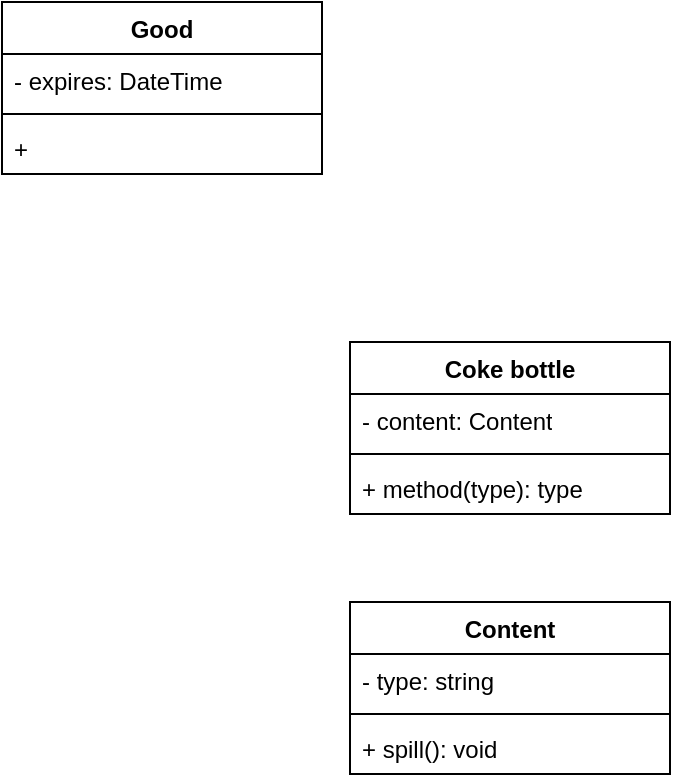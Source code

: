 <mxfile version="22.0.0" type="github">
  <diagram name="Strona-1" id="3vI-Z93XGPY2M-o-T-1S">
    <mxGraphModel dx="1386" dy="1954" grid="1" gridSize="10" guides="1" tooltips="1" connect="1" arrows="1" fold="1" page="1" pageScale="1" pageWidth="827" pageHeight="1169" math="0" shadow="0">
      <root>
        <mxCell id="0" />
        <mxCell id="1" parent="0" />
        <mxCell id="5Ggx0vt6isy3eeLft-i8-6" value="Coke bottle" style="swimlane;fontStyle=1;align=center;verticalAlign=top;childLayout=stackLayout;horizontal=1;startSize=26;horizontalStack=0;resizeParent=1;resizeParentMax=0;resizeLast=0;collapsible=1;marginBottom=0;whiteSpace=wrap;html=1;" vertex="1" parent="1">
          <mxGeometry x="334" y="40" width="160" height="86" as="geometry" />
        </mxCell>
        <mxCell id="5Ggx0vt6isy3eeLft-i8-7" value="- content: Content" style="text;strokeColor=none;fillColor=none;align=left;verticalAlign=top;spacingLeft=4;spacingRight=4;overflow=hidden;rotatable=0;points=[[0,0.5],[1,0.5]];portConstraint=eastwest;whiteSpace=wrap;html=1;" vertex="1" parent="5Ggx0vt6isy3eeLft-i8-6">
          <mxGeometry y="26" width="160" height="26" as="geometry" />
        </mxCell>
        <mxCell id="5Ggx0vt6isy3eeLft-i8-8" value="" style="line;strokeWidth=1;fillColor=none;align=left;verticalAlign=middle;spacingTop=-1;spacingLeft=3;spacingRight=3;rotatable=0;labelPosition=right;points=[];portConstraint=eastwest;strokeColor=inherit;" vertex="1" parent="5Ggx0vt6isy3eeLft-i8-6">
          <mxGeometry y="52" width="160" height="8" as="geometry" />
        </mxCell>
        <mxCell id="5Ggx0vt6isy3eeLft-i8-9" value="+ method(type): type" style="text;strokeColor=none;fillColor=none;align=left;verticalAlign=top;spacingLeft=4;spacingRight=4;overflow=hidden;rotatable=0;points=[[0,0.5],[1,0.5]];portConstraint=eastwest;whiteSpace=wrap;html=1;" vertex="1" parent="5Ggx0vt6isy3eeLft-i8-6">
          <mxGeometry y="60" width="160" height="26" as="geometry" />
        </mxCell>
        <mxCell id="5Ggx0vt6isy3eeLft-i8-22" value="Good" style="swimlane;fontStyle=1;align=center;verticalAlign=top;childLayout=stackLayout;horizontal=1;startSize=26;horizontalStack=0;resizeParent=1;resizeParentMax=0;resizeLast=0;collapsible=1;marginBottom=0;whiteSpace=wrap;html=1;" vertex="1" parent="1">
          <mxGeometry x="160" y="-130" width="160" height="86" as="geometry" />
        </mxCell>
        <mxCell id="5Ggx0vt6isy3eeLft-i8-23" value="- expires: DateTime" style="text;strokeColor=none;fillColor=none;align=left;verticalAlign=top;spacingLeft=4;spacingRight=4;overflow=hidden;rotatable=0;points=[[0,0.5],[1,0.5]];portConstraint=eastwest;whiteSpace=wrap;html=1;" vertex="1" parent="5Ggx0vt6isy3eeLft-i8-22">
          <mxGeometry y="26" width="160" height="26" as="geometry" />
        </mxCell>
        <mxCell id="5Ggx0vt6isy3eeLft-i8-24" value="" style="line;strokeWidth=1;fillColor=none;align=left;verticalAlign=middle;spacingTop=-1;spacingLeft=3;spacingRight=3;rotatable=0;labelPosition=right;points=[];portConstraint=eastwest;strokeColor=inherit;" vertex="1" parent="5Ggx0vt6isy3eeLft-i8-22">
          <mxGeometry y="52" width="160" height="8" as="geometry" />
        </mxCell>
        <mxCell id="5Ggx0vt6isy3eeLft-i8-25" value="+&amp;nbsp;" style="text;strokeColor=none;fillColor=none;align=left;verticalAlign=top;spacingLeft=4;spacingRight=4;overflow=hidden;rotatable=0;points=[[0,0.5],[1,0.5]];portConstraint=eastwest;whiteSpace=wrap;html=1;" vertex="1" parent="5Ggx0vt6isy3eeLft-i8-22">
          <mxGeometry y="60" width="160" height="26" as="geometry" />
        </mxCell>
        <mxCell id="5Ggx0vt6isy3eeLft-i8-26" value="Content" style="swimlane;fontStyle=1;align=center;verticalAlign=top;childLayout=stackLayout;horizontal=1;startSize=26;horizontalStack=0;resizeParent=1;resizeParentMax=0;resizeLast=0;collapsible=1;marginBottom=0;whiteSpace=wrap;html=1;" vertex="1" parent="1">
          <mxGeometry x="334" y="170" width="160" height="86" as="geometry" />
        </mxCell>
        <mxCell id="5Ggx0vt6isy3eeLft-i8-27" value="- type: string" style="text;strokeColor=none;fillColor=none;align=left;verticalAlign=top;spacingLeft=4;spacingRight=4;overflow=hidden;rotatable=0;points=[[0,0.5],[1,0.5]];portConstraint=eastwest;whiteSpace=wrap;html=1;" vertex="1" parent="5Ggx0vt6isy3eeLft-i8-26">
          <mxGeometry y="26" width="160" height="26" as="geometry" />
        </mxCell>
        <mxCell id="5Ggx0vt6isy3eeLft-i8-28" value="" style="line;strokeWidth=1;fillColor=none;align=left;verticalAlign=middle;spacingTop=-1;spacingLeft=3;spacingRight=3;rotatable=0;labelPosition=right;points=[];portConstraint=eastwest;strokeColor=inherit;" vertex="1" parent="5Ggx0vt6isy3eeLft-i8-26">
          <mxGeometry y="52" width="160" height="8" as="geometry" />
        </mxCell>
        <mxCell id="5Ggx0vt6isy3eeLft-i8-29" value="+ spill(): void" style="text;strokeColor=none;fillColor=none;align=left;verticalAlign=top;spacingLeft=4;spacingRight=4;overflow=hidden;rotatable=0;points=[[0,0.5],[1,0.5]];portConstraint=eastwest;whiteSpace=wrap;html=1;" vertex="1" parent="5Ggx0vt6isy3eeLft-i8-26">
          <mxGeometry y="60" width="160" height="26" as="geometry" />
        </mxCell>
      </root>
    </mxGraphModel>
  </diagram>
</mxfile>
